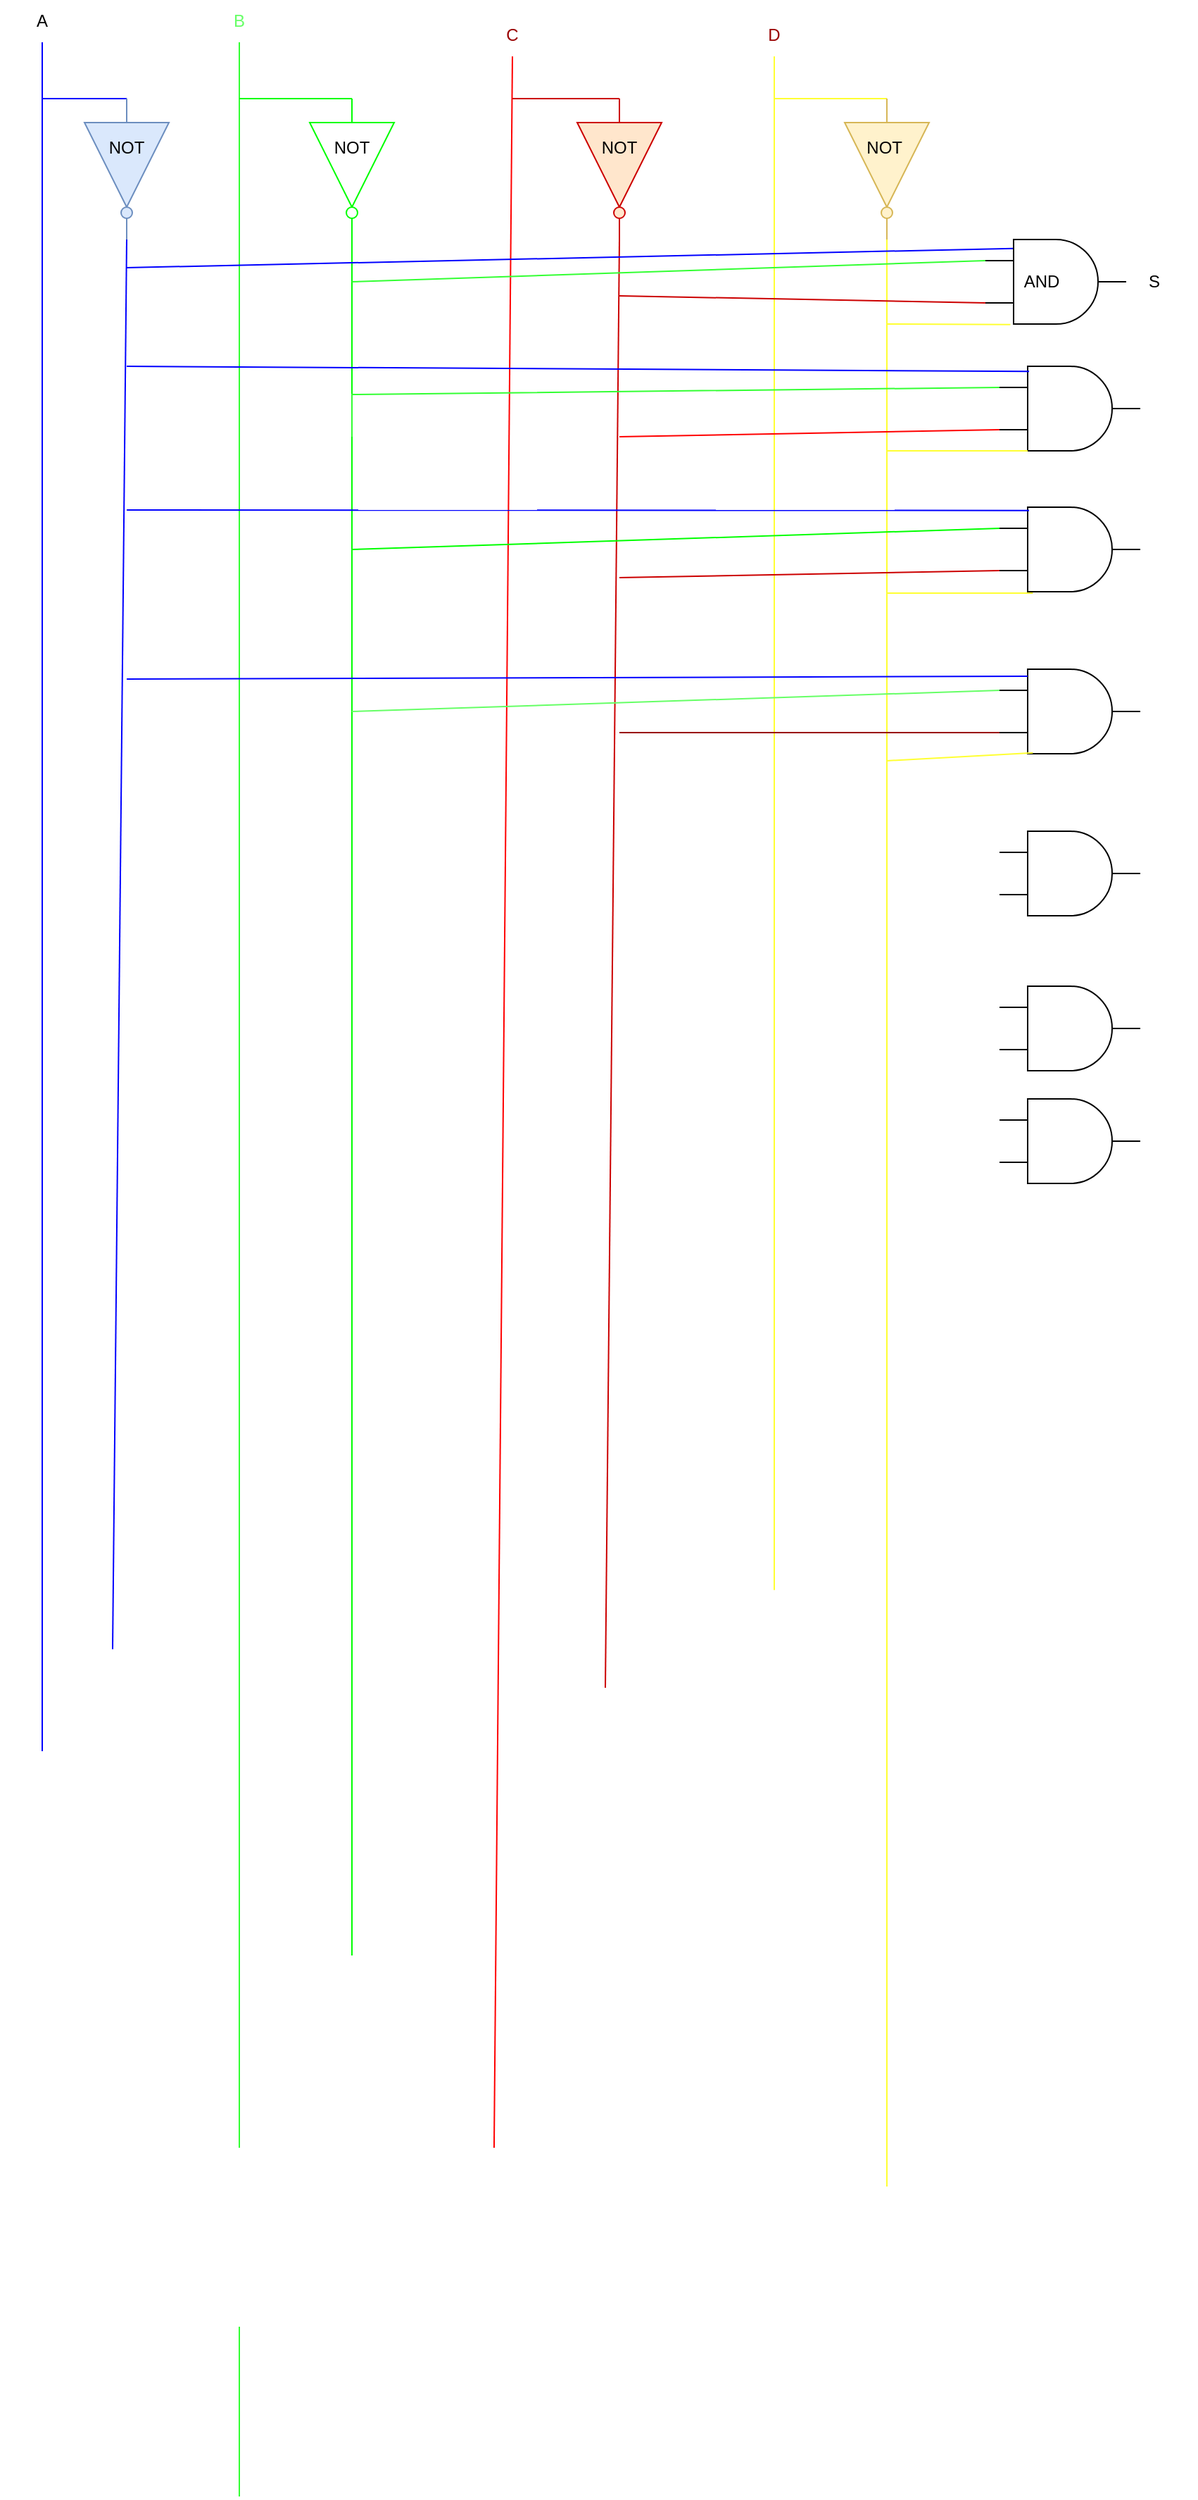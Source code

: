 <mxfile version="15.8.1" type="github"><diagram id="Hx0Pb_xiZuvtnEmqgG-8" name="Page-1"><mxGraphModel dx="1075" dy="653" grid="1" gridSize="10" guides="1" tooltips="1" connect="1" arrows="1" fold="1" page="1" pageScale="1" pageWidth="827" pageHeight="1169" math="0" shadow="0"><root><mxCell id="0"/><mxCell id="1" parent="0"/><mxCell id="I-quZPPvT1jgRCrgAR9R-16" value="A" style="text;html=1;strokeColor=none;fillColor=none;align=center;verticalAlign=middle;whiteSpace=wrap;rounded=0;" vertex="1" parent="1"><mxGeometry x="50" y="50" width="60" height="30" as="geometry"/></mxCell><mxCell id="I-quZPPvT1jgRCrgAR9R-17" value="" style="endArrow=none;html=1;rounded=0;fontColor=#66FF66;strokeColor=#0000FF;" edge="1" parent="1"><mxGeometry width="50" height="50" relative="1" as="geometry"><mxPoint x="80" y="1293" as="sourcePoint"/><mxPoint x="80" y="80" as="targetPoint"/></mxGeometry></mxCell><mxCell id="I-quZPPvT1jgRCrgAR9R-18" value="" style="endArrow=none;html=1;rounded=0;fontColor=#66FF66;strokeColor=#0000FF;" edge="1" parent="1"><mxGeometry width="50" height="50" relative="1" as="geometry"><mxPoint x="80" y="120" as="sourcePoint"/><mxPoint x="140" y="120" as="targetPoint"/></mxGeometry></mxCell><mxCell id="I-quZPPvT1jgRCrgAR9R-19" value="" style="verticalLabelPosition=bottom;shadow=0;dashed=0;align=center;html=1;verticalAlign=top;shape=mxgraph.electrical.logic_gates.inverter_2;rotation=90;fillColor=#dae8fc;strokeColor=#6c8ebf;" vertex="1" parent="1"><mxGeometry x="90" y="140" width="100" height="60" as="geometry"/></mxCell><mxCell id="I-quZPPvT1jgRCrgAR9R-20" value="" style="endArrow=none;html=1;rounded=0;fontColor=#66FF66;entryX=1;entryY=0.5;entryDx=0;entryDy=0;entryPerimeter=0;strokeColor=#0000FF;" edge="1" parent="1" target="I-quZPPvT1jgRCrgAR9R-19"><mxGeometry width="50" height="50" relative="1" as="geometry"><mxPoint x="130" y="1220.667" as="sourcePoint"/><mxPoint x="440" y="250" as="targetPoint"/></mxGeometry></mxCell><mxCell id="I-quZPPvT1jgRCrgAR9R-21" value="B" style="text;html=1;strokeColor=none;fillColor=none;align=center;verticalAlign=middle;whiteSpace=wrap;rounded=0;fontColor=#66FF66;" vertex="1" parent="1"><mxGeometry x="190" y="50" width="60" height="30" as="geometry"/></mxCell><mxCell id="I-quZPPvT1jgRCrgAR9R-22" value="" style="endArrow=none;html=1;rounded=0;fontColor=#66FF66;entryX=0.5;entryY=1;entryDx=0;entryDy=0;strokeColor=#33FF33;" edge="1" parent="1" target="I-quZPPvT1jgRCrgAR9R-21"><mxGeometry width="50" height="50" relative="1" as="geometry"><mxPoint x="220" y="1822" as="sourcePoint"/><mxPoint x="440" y="250" as="targetPoint"/></mxGeometry></mxCell><mxCell id="I-quZPPvT1jgRCrgAR9R-23" value="" style="endArrow=none;html=1;rounded=0;fontColor=#66FF66;entryX=0;entryY=0.5;entryDx=0;entryDy=0;entryPerimeter=0;strokeColor=#00FF00;" edge="1" parent="1" target="I-quZPPvT1jgRCrgAR9R-24"><mxGeometry width="50" height="50" relative="1" as="geometry"><mxPoint x="220" y="120" as="sourcePoint"/><mxPoint x="280" y="120" as="targetPoint"/><Array as="points"/></mxGeometry></mxCell><mxCell id="I-quZPPvT1jgRCrgAR9R-24" value="" style="verticalLabelPosition=bottom;shadow=0;dashed=0;align=center;html=1;verticalAlign=top;shape=mxgraph.electrical.logic_gates.inverter_2;fontColor=#66FF66;rotation=90;strokeColor=#00FF00;" vertex="1" parent="1"><mxGeometry x="250" y="140" width="100" height="60" as="geometry"/></mxCell><mxCell id="I-quZPPvT1jgRCrgAR9R-25" value="" style="endArrow=none;html=1;rounded=0;fontColor=#66FF66;entryX=1;entryY=0.5;entryDx=0;entryDy=0;entryPerimeter=0;strokeColor=#00FF00;" edge="1" parent="1" target="I-quZPPvT1jgRCrgAR9R-24"><mxGeometry width="50" height="50" relative="1" as="geometry"><mxPoint x="300" y="1438" as="sourcePoint"/><mxPoint x="440" y="250" as="targetPoint"/></mxGeometry></mxCell><mxCell id="I-quZPPvT1jgRCrgAR9R-26" value="C" style="text;html=1;strokeColor=none;fillColor=none;align=center;verticalAlign=middle;whiteSpace=wrap;rounded=0;fontColor=#990000;" vertex="1" parent="1"><mxGeometry x="384" y="60" width="60" height="30" as="geometry"/></mxCell><mxCell id="I-quZPPvT1jgRCrgAR9R-27" value="" style="endArrow=none;html=1;rounded=0;fontColor=#990000;entryX=0.5;entryY=1;entryDx=0;entryDy=0;strokeColor=#FF0000;" edge="1" parent="1" target="I-quZPPvT1jgRCrgAR9R-26"><mxGeometry width="50" height="50" relative="1" as="geometry"><mxPoint x="400" y="1686" as="sourcePoint"/><mxPoint x="440" y="250" as="targetPoint"/></mxGeometry></mxCell><mxCell id="I-quZPPvT1jgRCrgAR9R-28" value="" style="endArrow=none;html=1;rounded=0;fontColor=#990000;exitX=0;exitY=0.5;exitDx=0;exitDy=0;exitPerimeter=0;fillColor=#ffe6cc;strokeColor=#CC0000;" edge="1" parent="1" source="I-quZPPvT1jgRCrgAR9R-29"><mxGeometry width="50" height="50" relative="1" as="geometry"><mxPoint x="484" y="120" as="sourcePoint"/><mxPoint x="414" y="120" as="targetPoint"/><Array as="points"><mxPoint x="464" y="120"/></Array></mxGeometry></mxCell><mxCell id="I-quZPPvT1jgRCrgAR9R-29" value="" style="verticalLabelPosition=bottom;shadow=0;dashed=0;align=center;html=1;verticalAlign=top;shape=mxgraph.electrical.logic_gates.inverter_2;rotation=90;fillColor=#ffe6cc;strokeColor=#CC0000;" vertex="1" parent="1"><mxGeometry x="440" y="140" width="100" height="60" as="geometry"/></mxCell><mxCell id="I-quZPPvT1jgRCrgAR9R-30" value="" style="endArrow=none;html=1;rounded=0;fontColor=#990000;entryX=1;entryY=0.5;entryDx=0;entryDy=0;entryPerimeter=0;fillColor=#ffe6cc;strokeColor=#CC0000;" edge="1" parent="1" target="I-quZPPvT1jgRCrgAR9R-29"><mxGeometry width="50" height="50" relative="1" as="geometry"><mxPoint x="480" y="1248" as="sourcePoint"/><mxPoint x="440" y="250" as="targetPoint"/></mxGeometry></mxCell><mxCell id="I-quZPPvT1jgRCrgAR9R-31" value="D" style="text;html=1;strokeColor=none;fillColor=none;align=center;verticalAlign=middle;whiteSpace=wrap;rounded=0;fontColor=#990000;" vertex="1" parent="1"><mxGeometry x="570" y="60" width="60" height="30" as="geometry"/></mxCell><mxCell id="I-quZPPvT1jgRCrgAR9R-32" value="" style="endArrow=none;html=1;rounded=0;fontColor=#FFFF33;strokeColor=#FFFF33;entryX=0.5;entryY=1;entryDx=0;entryDy=0;" edge="1" parent="1" target="I-quZPPvT1jgRCrgAR9R-31"><mxGeometry width="50" height="50" relative="1" as="geometry"><mxPoint x="600" y="1178.667" as="sourcePoint"/><mxPoint x="440" y="270" as="targetPoint"/></mxGeometry></mxCell><mxCell id="I-quZPPvT1jgRCrgAR9R-33" value="" style="endArrow=none;html=1;rounded=0;fontColor=#FFFF33;strokeColor=#FFFF33;" edge="1" parent="1"><mxGeometry width="50" height="50" relative="1" as="geometry"><mxPoint x="680" y="120" as="sourcePoint"/><mxPoint x="600" y="120" as="targetPoint"/></mxGeometry></mxCell><mxCell id="I-quZPPvT1jgRCrgAR9R-34" value="" style="endArrow=none;html=1;rounded=0;fontColor=#FFFF33;strokeColor=#FFFF33;entryX=1;entryY=0.5;entryDx=0;entryDy=0;entryPerimeter=0;" edge="1" parent="1" target="I-quZPPvT1jgRCrgAR9R-35"><mxGeometry width="50" height="50" relative="1" as="geometry"><mxPoint x="680" y="1602" as="sourcePoint"/><mxPoint x="440" y="270" as="targetPoint"/></mxGeometry></mxCell><mxCell id="I-quZPPvT1jgRCrgAR9R-35" value="" style="verticalLabelPosition=bottom;shadow=0;dashed=0;align=center;html=1;verticalAlign=top;shape=mxgraph.electrical.logic_gates.inverter_2;strokeColor=#d6b656;fillColor=#fff2cc;rotation=90;" vertex="1" parent="1"><mxGeometry x="630" y="140" width="100" height="60" as="geometry"/></mxCell><mxCell id="I-quZPPvT1jgRCrgAR9R-36" value="" style="endArrow=none;html=1;rounded=0;fontColor=#FFFF33;strokeColor=#0000FF;entryX=0.197;entryY=0.106;entryDx=0;entryDy=0;entryPerimeter=0;" edge="1" parent="1" target="I-quZPPvT1jgRCrgAR9R-40"><mxGeometry width="50" height="50" relative="1" as="geometry"><mxPoint x="140" y="240" as="sourcePoint"/><mxPoint x="760" y="240" as="targetPoint"/></mxGeometry></mxCell><mxCell id="I-quZPPvT1jgRCrgAR9R-37" value="" style="endArrow=none;html=1;rounded=0;fontColor=#FFFF33;strokeColor=#33FF33;entryX=0;entryY=0.25;entryDx=0;entryDy=0;entryPerimeter=0;" edge="1" parent="1" target="I-quZPPvT1jgRCrgAR9R-40"><mxGeometry width="50" height="50" relative="1" as="geometry"><mxPoint x="300" y="250" as="sourcePoint"/><mxPoint x="760" y="240" as="targetPoint"/></mxGeometry></mxCell><mxCell id="I-quZPPvT1jgRCrgAR9R-38" value="" style="endArrow=none;html=1;rounded=0;fontColor=#FFFF33;strokeColor=#CC0000;exitX=0;exitY=0.75;exitDx=0;exitDy=0;exitPerimeter=0;" edge="1" parent="1" source="I-quZPPvT1jgRCrgAR9R-40"><mxGeometry width="50" height="50" relative="1" as="geometry"><mxPoint x="750" y="260" as="sourcePoint"/><mxPoint x="490" y="260" as="targetPoint"/></mxGeometry></mxCell><mxCell id="I-quZPPvT1jgRCrgAR9R-39" value="" style="endArrow=none;html=1;rounded=0;fontColor=#FFFF33;strokeColor=#FFFF33;entryX=0.177;entryY=1.006;entryDx=0;entryDy=0;entryPerimeter=0;" edge="1" parent="1" target="I-quZPPvT1jgRCrgAR9R-40"><mxGeometry width="50" height="50" relative="1" as="geometry"><mxPoint x="680" y="280" as="sourcePoint"/><mxPoint x="740" y="290" as="targetPoint"/></mxGeometry></mxCell><mxCell id="I-quZPPvT1jgRCrgAR9R-40" value="" style="verticalLabelPosition=bottom;shadow=0;dashed=0;align=center;html=1;verticalAlign=top;shape=mxgraph.electrical.logic_gates.logic_gate;operation=and;" vertex="1" parent="1"><mxGeometry x="750" y="220" width="100" height="60" as="geometry"/></mxCell><mxCell id="I-quZPPvT1jgRCrgAR9R-42" value="NOT" style="text;html=1;strokeColor=none;fillColor=none;align=center;verticalAlign=middle;whiteSpace=wrap;rounded=0;fontColor=#000000;" vertex="1" parent="1"><mxGeometry x="110" y="140" width="60" height="30" as="geometry"/></mxCell><mxCell id="I-quZPPvT1jgRCrgAR9R-43" value="NOT" style="text;html=1;strokeColor=none;fillColor=none;align=center;verticalAlign=middle;whiteSpace=wrap;rounded=0;fontColor=#000000;" vertex="1" parent="1"><mxGeometry x="270" y="140" width="60" height="30" as="geometry"/></mxCell><mxCell id="I-quZPPvT1jgRCrgAR9R-44" value="NOT" style="text;html=1;strokeColor=none;fillColor=none;align=center;verticalAlign=middle;whiteSpace=wrap;rounded=0;fontColor=#000000;" vertex="1" parent="1"><mxGeometry x="460" y="140" width="60" height="30" as="geometry"/></mxCell><mxCell id="I-quZPPvT1jgRCrgAR9R-45" value="NOT&amp;nbsp;" style="text;html=1;strokeColor=none;fillColor=none;align=center;verticalAlign=middle;whiteSpace=wrap;rounded=0;fontColor=#000000;" vertex="1" parent="1"><mxGeometry x="650" y="140" width="60" height="30" as="geometry"/></mxCell><mxCell id="I-quZPPvT1jgRCrgAR9R-46" value="AND" style="text;html=1;strokeColor=none;fillColor=none;align=center;verticalAlign=middle;whiteSpace=wrap;rounded=0;fontColor=#000000;" vertex="1" parent="1"><mxGeometry x="760" y="235" width="60" height="30" as="geometry"/></mxCell><mxCell id="I-quZPPvT1jgRCrgAR9R-47" value="S" style="text;html=1;strokeColor=none;fillColor=none;align=center;verticalAlign=middle;whiteSpace=wrap;rounded=0;fontColor=#000000;" vertex="1" parent="1"><mxGeometry x="840" y="235" width="60" height="30" as="geometry"/></mxCell><mxCell id="I-quZPPvT1jgRCrgAR9R-48" value="" style="verticalLabelPosition=bottom;shadow=0;dashed=0;align=center;html=1;verticalAlign=top;shape=mxgraph.electrical.logic_gates.logic_gate;operation=and;" vertex="1" parent="1"><mxGeometry x="760" y="310" width="100" height="60" as="geometry"/></mxCell><mxCell id="I-quZPPvT1jgRCrgAR9R-49" value="" style="endArrow=none;html=1;rounded=0;fontColor=#000000;strokeColor=#0000FF;entryX=0.21;entryY=0.061;entryDx=0;entryDy=0;entryPerimeter=0;" edge="1" parent="1" target="I-quZPPvT1jgRCrgAR9R-48"><mxGeometry width="50" height="50" relative="1" as="geometry"><mxPoint x="140" y="310" as="sourcePoint"/><mxPoint x="280" y="270" as="targetPoint"/></mxGeometry></mxCell><mxCell id="I-quZPPvT1jgRCrgAR9R-50" value="" style="endArrow=none;html=1;rounded=0;fontColor=#000000;strokeColor=#33FF33;entryX=0;entryY=0.25;entryDx=0;entryDy=0;entryPerimeter=0;" edge="1" parent="1" target="I-quZPPvT1jgRCrgAR9R-48"><mxGeometry width="50" height="50" relative="1" as="geometry"><mxPoint x="300" y="360" as="sourcePoint"/><mxPoint x="280" y="270" as="targetPoint"/><Array as="points"><mxPoint x="300" y="330"/></Array></mxGeometry></mxCell><mxCell id="I-quZPPvT1jgRCrgAR9R-51" value="" style="endArrow=none;html=1;rounded=0;fontColor=#000000;strokeColor=#FF0000;entryX=0;entryY=0.75;entryDx=0;entryDy=0;entryPerimeter=0;" edge="1" parent="1" target="I-quZPPvT1jgRCrgAR9R-48"><mxGeometry width="50" height="50" relative="1" as="geometry"><mxPoint x="490" y="360" as="sourcePoint"/><mxPoint x="540" y="350" as="targetPoint"/></mxGeometry></mxCell><mxCell id="I-quZPPvT1jgRCrgAR9R-53" value="" style="endArrow=none;html=1;rounded=0;fontColor=#000000;strokeColor=#FFFF33;" edge="1" parent="1"><mxGeometry width="50" height="50" relative="1" as="geometry"><mxPoint x="680" y="370" as="sourcePoint"/><mxPoint x="780" y="370" as="targetPoint"/></mxGeometry></mxCell><mxCell id="I-quZPPvT1jgRCrgAR9R-54" value="" style="verticalLabelPosition=bottom;shadow=0;dashed=0;align=center;html=1;verticalAlign=top;shape=mxgraph.electrical.logic_gates.logic_gate;operation=and;" vertex="1" parent="1"><mxGeometry x="760" y="410" width="100" height="60" as="geometry"/></mxCell><mxCell id="I-quZPPvT1jgRCrgAR9R-55" value="" style="endArrow=none;html=1;rounded=0;fontColor=#000000;strokeColor=#0000FF;entryX=0.21;entryY=0.039;entryDx=0;entryDy=0;entryPerimeter=0;" edge="1" parent="1" target="I-quZPPvT1jgRCrgAR9R-54"><mxGeometry width="50" height="50" relative="1" as="geometry"><mxPoint x="140" y="412" as="sourcePoint"/><mxPoint x="350" y="460" as="targetPoint"/></mxGeometry></mxCell><mxCell id="I-quZPPvT1jgRCrgAR9R-56" value="" style="endArrow=none;html=1;rounded=0;fontColor=#000000;strokeColor=#00FF00;entryX=0;entryY=0.25;entryDx=0;entryDy=0;entryPerimeter=0;" edge="1" parent="1" target="I-quZPPvT1jgRCrgAR9R-54"><mxGeometry width="50" height="50" relative="1" as="geometry"><mxPoint x="300" y="440" as="sourcePoint"/><mxPoint x="350" y="460" as="targetPoint"/></mxGeometry></mxCell><mxCell id="I-quZPPvT1jgRCrgAR9R-57" value="" style="endArrow=none;html=1;rounded=0;fontColor=#000000;strokeColor=#CC0000;entryX=0;entryY=0.75;entryDx=0;entryDy=0;entryPerimeter=0;" edge="1" parent="1" target="I-quZPPvT1jgRCrgAR9R-54"><mxGeometry width="50" height="50" relative="1" as="geometry"><mxPoint x="490" y="460" as="sourcePoint"/><mxPoint x="350" y="460" as="targetPoint"/></mxGeometry></mxCell><mxCell id="I-quZPPvT1jgRCrgAR9R-58" value="" style="endArrow=none;html=1;rounded=0;fontColor=#000000;strokeColor=#FFFF33;entryX=0.237;entryY=1.017;entryDx=0;entryDy=0;entryPerimeter=0;" edge="1" parent="1" target="I-quZPPvT1jgRCrgAR9R-54"><mxGeometry width="50" height="50" relative="1" as="geometry"><mxPoint x="680" y="471" as="sourcePoint"/><mxPoint x="350" y="460" as="targetPoint"/></mxGeometry></mxCell><mxCell id="I-quZPPvT1jgRCrgAR9R-59" value="" style="verticalLabelPosition=bottom;shadow=0;dashed=0;align=center;html=1;verticalAlign=top;shape=mxgraph.electrical.logic_gates.logic_gate;operation=and;" vertex="1" parent="1"><mxGeometry x="760" y="525" width="100" height="60" as="geometry"/></mxCell><mxCell id="I-quZPPvT1jgRCrgAR9R-60" value="" style="endArrow=none;html=1;rounded=0;fontColor=#000000;strokeColor=#0000FF;" edge="1" parent="1"><mxGeometry width="50" height="50" relative="1" as="geometry"><mxPoint x="140" y="532" as="sourcePoint"/><mxPoint x="780" y="530" as="targetPoint"/></mxGeometry></mxCell><mxCell id="I-quZPPvT1jgRCrgAR9R-61" value="" style="endArrow=none;html=1;rounded=0;fontColor=#000000;strokeColor=#66FF66;entryX=0;entryY=0.25;entryDx=0;entryDy=0;entryPerimeter=0;" edge="1" parent="1" target="I-quZPPvT1jgRCrgAR9R-59"><mxGeometry width="50" height="50" relative="1" as="geometry"><mxPoint x="300" y="555" as="sourcePoint"/><mxPoint x="350" y="680" as="targetPoint"/></mxGeometry></mxCell><mxCell id="I-quZPPvT1jgRCrgAR9R-62" value="" style="endArrow=none;html=1;rounded=0;fontColor=#000000;strokeColor=#990000;entryX=0;entryY=0.75;entryDx=0;entryDy=0;entryPerimeter=0;" edge="1" parent="1" target="I-quZPPvT1jgRCrgAR9R-59"><mxGeometry width="50" height="50" relative="1" as="geometry"><mxPoint x="490" y="570" as="sourcePoint"/><mxPoint x="350" y="680" as="targetPoint"/></mxGeometry></mxCell><mxCell id="I-quZPPvT1jgRCrgAR9R-63" value="" style="endArrow=none;html=1;rounded=0;fontColor=#000000;strokeColor=#FFFF33;entryX=0.237;entryY=0.989;entryDx=0;entryDy=0;entryPerimeter=0;" edge="1" parent="1" target="I-quZPPvT1jgRCrgAR9R-59"><mxGeometry width="50" height="50" relative="1" as="geometry"><mxPoint x="680" y="590" as="sourcePoint"/><mxPoint x="350" y="680" as="targetPoint"/></mxGeometry></mxCell><mxCell id="I-quZPPvT1jgRCrgAR9R-64" value="" style="verticalLabelPosition=bottom;shadow=0;dashed=0;align=center;html=1;verticalAlign=top;shape=mxgraph.electrical.logic_gates.logic_gate;operation=and;" vertex="1" parent="1"><mxGeometry x="760" y="640" width="100" height="60" as="geometry"/></mxCell><mxCell id="I-quZPPvT1jgRCrgAR9R-65" value="" style="verticalLabelPosition=bottom;shadow=0;dashed=0;align=center;html=1;verticalAlign=top;shape=mxgraph.electrical.logic_gates.logic_gate;operation=and;" vertex="1" parent="1"><mxGeometry x="760" y="750" width="100" height="60" as="geometry"/></mxCell><mxCell id="I-quZPPvT1jgRCrgAR9R-66" value="" style="verticalLabelPosition=bottom;shadow=0;dashed=0;align=center;html=1;verticalAlign=top;shape=mxgraph.electrical.logic_gates.logic_gate;operation=and;" vertex="1" parent="1"><mxGeometry x="760" y="830" width="100" height="60" as="geometry"/></mxCell></root></mxGraphModel></diagram></mxfile>